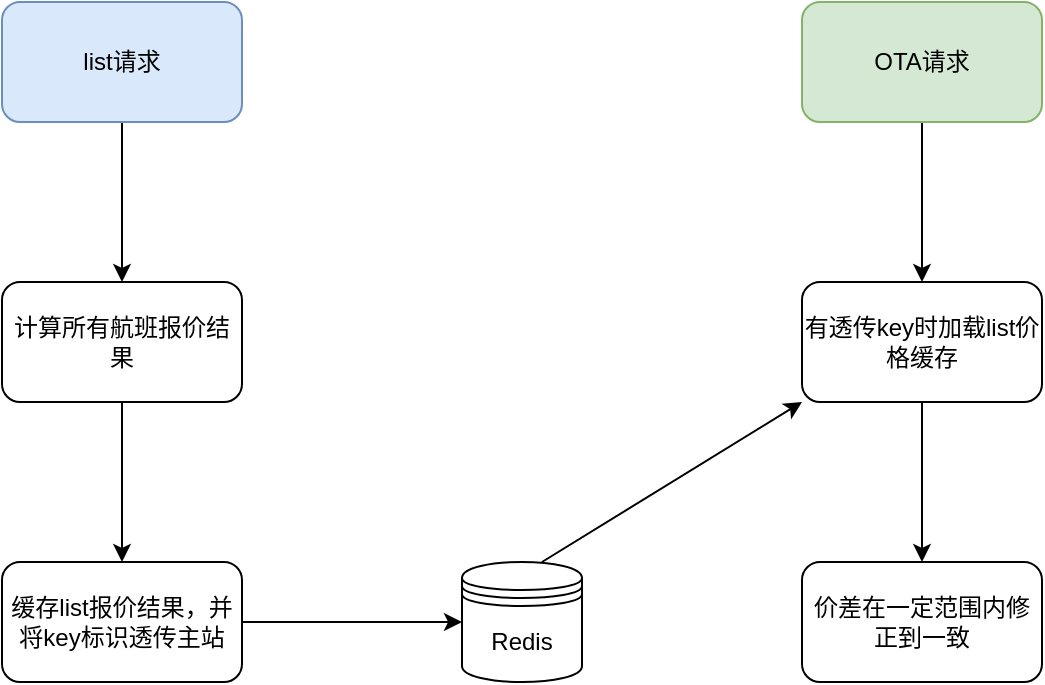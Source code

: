 <mxfile version="24.8.8">
  <diagram name="第 1 页" id="cJT-IbPUhvd6bTN6g1gp">
    <mxGraphModel dx="1026" dy="588" grid="1" gridSize="10" guides="1" tooltips="1" connect="1" arrows="1" fold="1" page="1" pageScale="1" pageWidth="1169" pageHeight="827" math="0" shadow="0">
      <root>
        <mxCell id="0" />
        <mxCell id="1" parent="0" />
        <mxCell id="lY2qgF6DHtgKnWkCwjBA-3" value="" style="edgeStyle=orthogonalEdgeStyle;rounded=0;orthogonalLoop=1;jettySize=auto;html=1;" edge="1" parent="1" source="lY2qgF6DHtgKnWkCwjBA-1" target="lY2qgF6DHtgKnWkCwjBA-2">
          <mxGeometry relative="1" as="geometry" />
        </mxCell>
        <mxCell id="lY2qgF6DHtgKnWkCwjBA-1" value="list请求" style="rounded=1;whiteSpace=wrap;html=1;fillColor=#dae8fc;strokeColor=#6c8ebf;" vertex="1" parent="1">
          <mxGeometry x="460" y="280" width="120" height="60" as="geometry" />
        </mxCell>
        <mxCell id="lY2qgF6DHtgKnWkCwjBA-6" value="" style="edgeStyle=orthogonalEdgeStyle;rounded=0;orthogonalLoop=1;jettySize=auto;html=1;" edge="1" parent="1" source="lY2qgF6DHtgKnWkCwjBA-2" target="lY2qgF6DHtgKnWkCwjBA-5">
          <mxGeometry relative="1" as="geometry" />
        </mxCell>
        <mxCell id="lY2qgF6DHtgKnWkCwjBA-2" value="计算所有航班报价结果" style="whiteSpace=wrap;html=1;rounded=1;" vertex="1" parent="1">
          <mxGeometry x="460" y="420" width="120" height="60" as="geometry" />
        </mxCell>
        <mxCell id="lY2qgF6DHtgKnWkCwjBA-4" value="Redis" style="shape=datastore;whiteSpace=wrap;html=1;" vertex="1" parent="1">
          <mxGeometry x="690" y="560" width="60" height="60" as="geometry" />
        </mxCell>
        <mxCell id="lY2qgF6DHtgKnWkCwjBA-7" value="" style="edgeStyle=orthogonalEdgeStyle;rounded=0;orthogonalLoop=1;jettySize=auto;html=1;" edge="1" parent="1" source="lY2qgF6DHtgKnWkCwjBA-5" target="lY2qgF6DHtgKnWkCwjBA-4">
          <mxGeometry relative="1" as="geometry" />
        </mxCell>
        <mxCell id="lY2qgF6DHtgKnWkCwjBA-5" value="缓存list报价结果，并将key标识透传主站" style="whiteSpace=wrap;html=1;rounded=1;" vertex="1" parent="1">
          <mxGeometry x="460" y="560" width="120" height="60" as="geometry" />
        </mxCell>
        <mxCell id="lY2qgF6DHtgKnWkCwjBA-10" value="" style="edgeStyle=orthogonalEdgeStyle;rounded=0;orthogonalLoop=1;jettySize=auto;html=1;" edge="1" parent="1" source="lY2qgF6DHtgKnWkCwjBA-8" target="lY2qgF6DHtgKnWkCwjBA-9">
          <mxGeometry relative="1" as="geometry" />
        </mxCell>
        <mxCell id="lY2qgF6DHtgKnWkCwjBA-8" value="OTA请求" style="rounded=1;whiteSpace=wrap;html=1;fillColor=#d5e8d4;strokeColor=#82b366;" vertex="1" parent="1">
          <mxGeometry x="860" y="280" width="120" height="60" as="geometry" />
        </mxCell>
        <mxCell id="lY2qgF6DHtgKnWkCwjBA-13" value="" style="edgeStyle=orthogonalEdgeStyle;rounded=0;orthogonalLoop=1;jettySize=auto;html=1;" edge="1" parent="1" source="lY2qgF6DHtgKnWkCwjBA-9" target="lY2qgF6DHtgKnWkCwjBA-12">
          <mxGeometry relative="1" as="geometry" />
        </mxCell>
        <mxCell id="lY2qgF6DHtgKnWkCwjBA-9" value="有透传key时加载list价格缓存" style="rounded=1;whiteSpace=wrap;html=1;" vertex="1" parent="1">
          <mxGeometry x="860" y="420" width="120" height="60" as="geometry" />
        </mxCell>
        <mxCell id="lY2qgF6DHtgKnWkCwjBA-11" value="" style="endArrow=classic;html=1;rounded=0;entryX=0;entryY=1;entryDx=0;entryDy=0;" edge="1" parent="1" target="lY2qgF6DHtgKnWkCwjBA-9">
          <mxGeometry width="50" height="50" relative="1" as="geometry">
            <mxPoint x="730" y="560" as="sourcePoint" />
            <mxPoint x="780" y="510" as="targetPoint" />
          </mxGeometry>
        </mxCell>
        <mxCell id="lY2qgF6DHtgKnWkCwjBA-12" value="价差在一定范围内修正到一致" style="rounded=1;whiteSpace=wrap;html=1;" vertex="1" parent="1">
          <mxGeometry x="860" y="560" width="120" height="60" as="geometry" />
        </mxCell>
      </root>
    </mxGraphModel>
  </diagram>
</mxfile>
